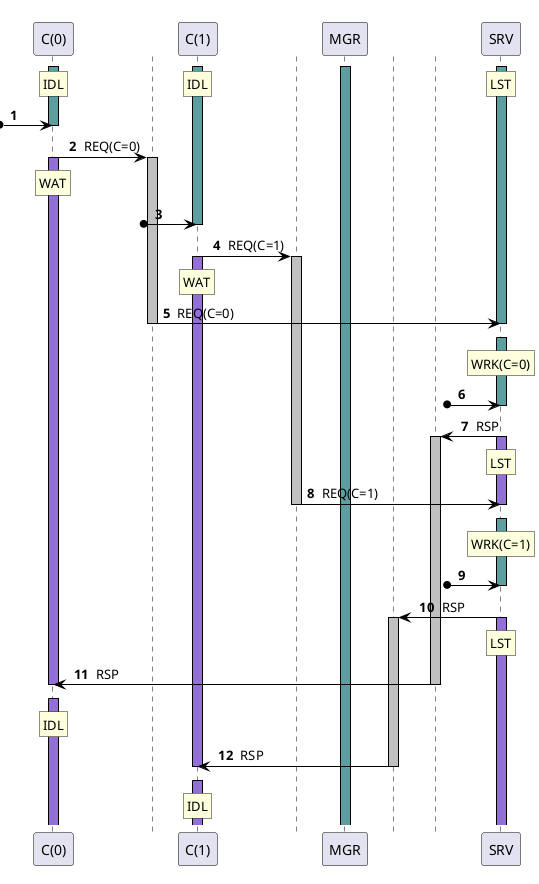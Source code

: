 @startuml
autonumber " <b>#</b> "
skinparam shadowing false
skinparam sequence {
ArrowColor Black
ActorBorderColor Black
LifeLineBorderColor Black
LifeLineBackgroundColor Black
ParticipantBorderColor Black
}
skinparam ControlBorderColor White
skinparam ControlBackgroundColor White
participant "C(0)" as A0 order 10100
activate A0 #CadetBlue
participant "C(1)" as A1 order 10200
activate A1 #CadetBlue
participant "MGR" as A2 order 10300
activate A2 #CadetBlue
participant "SRV" as A3 order 10400
activate A3 #CadetBlue
rnote over A0 : IDL
/ rnote over A1 : IDL
/ rnote over A3 : LST
?o-> A0
deactivate A0
control " " as T0 order 10101
A0 -> T0 : REQ(C=0)
activate T0 #Silver
rnote over A0 : WAT
activate A0 #MediumPurple
?o-> A1
deactivate A1
control " " as T1 order 10201
A1 -> T1 : REQ(C=1)
activate T1 #Silver
rnote over A1 : WAT
activate A1 #MediumPurple
T0 -> A3 : REQ(C=0)
deactivate T0
deactivate A3
autonumber stop
?-[#White]\ A3
autonumber resume
rnote over A3 : WRK(C=0)
activate A3 #CadetBlue
?o-> A3
deactivate A3
control " " as T2 order 10399
A3 -> T2 : RSP
activate T2 #Silver
rnote over A3 : LST
activate A3 #MediumPurple
T1 -> A3 : REQ(C=1)
deactivate T1
deactivate A3
autonumber stop
?-[#White]\ A3
autonumber resume
rnote over A3 : WRK(C=1)
activate A3 #CadetBlue
?o-> A3
deactivate A3
control " " as T3 order 10398
A3 -> T3 : RSP
activate T3 #Silver
rnote over A3 : LST
activate A3 #MediumPurple
T2 -> A0 : RSP
deactivate T2
deactivate A0
autonumber stop
?-[#White]\ A0
autonumber resume
rnote over A0 : IDL
activate A0 #MediumPurple
T3 -> A1 : RSP
deactivate T3
deactivate A1
autonumber stop
?-[#White]\ A1
autonumber resume
rnote over A1 : IDL
activate A1 #MediumPurple
@enduml
